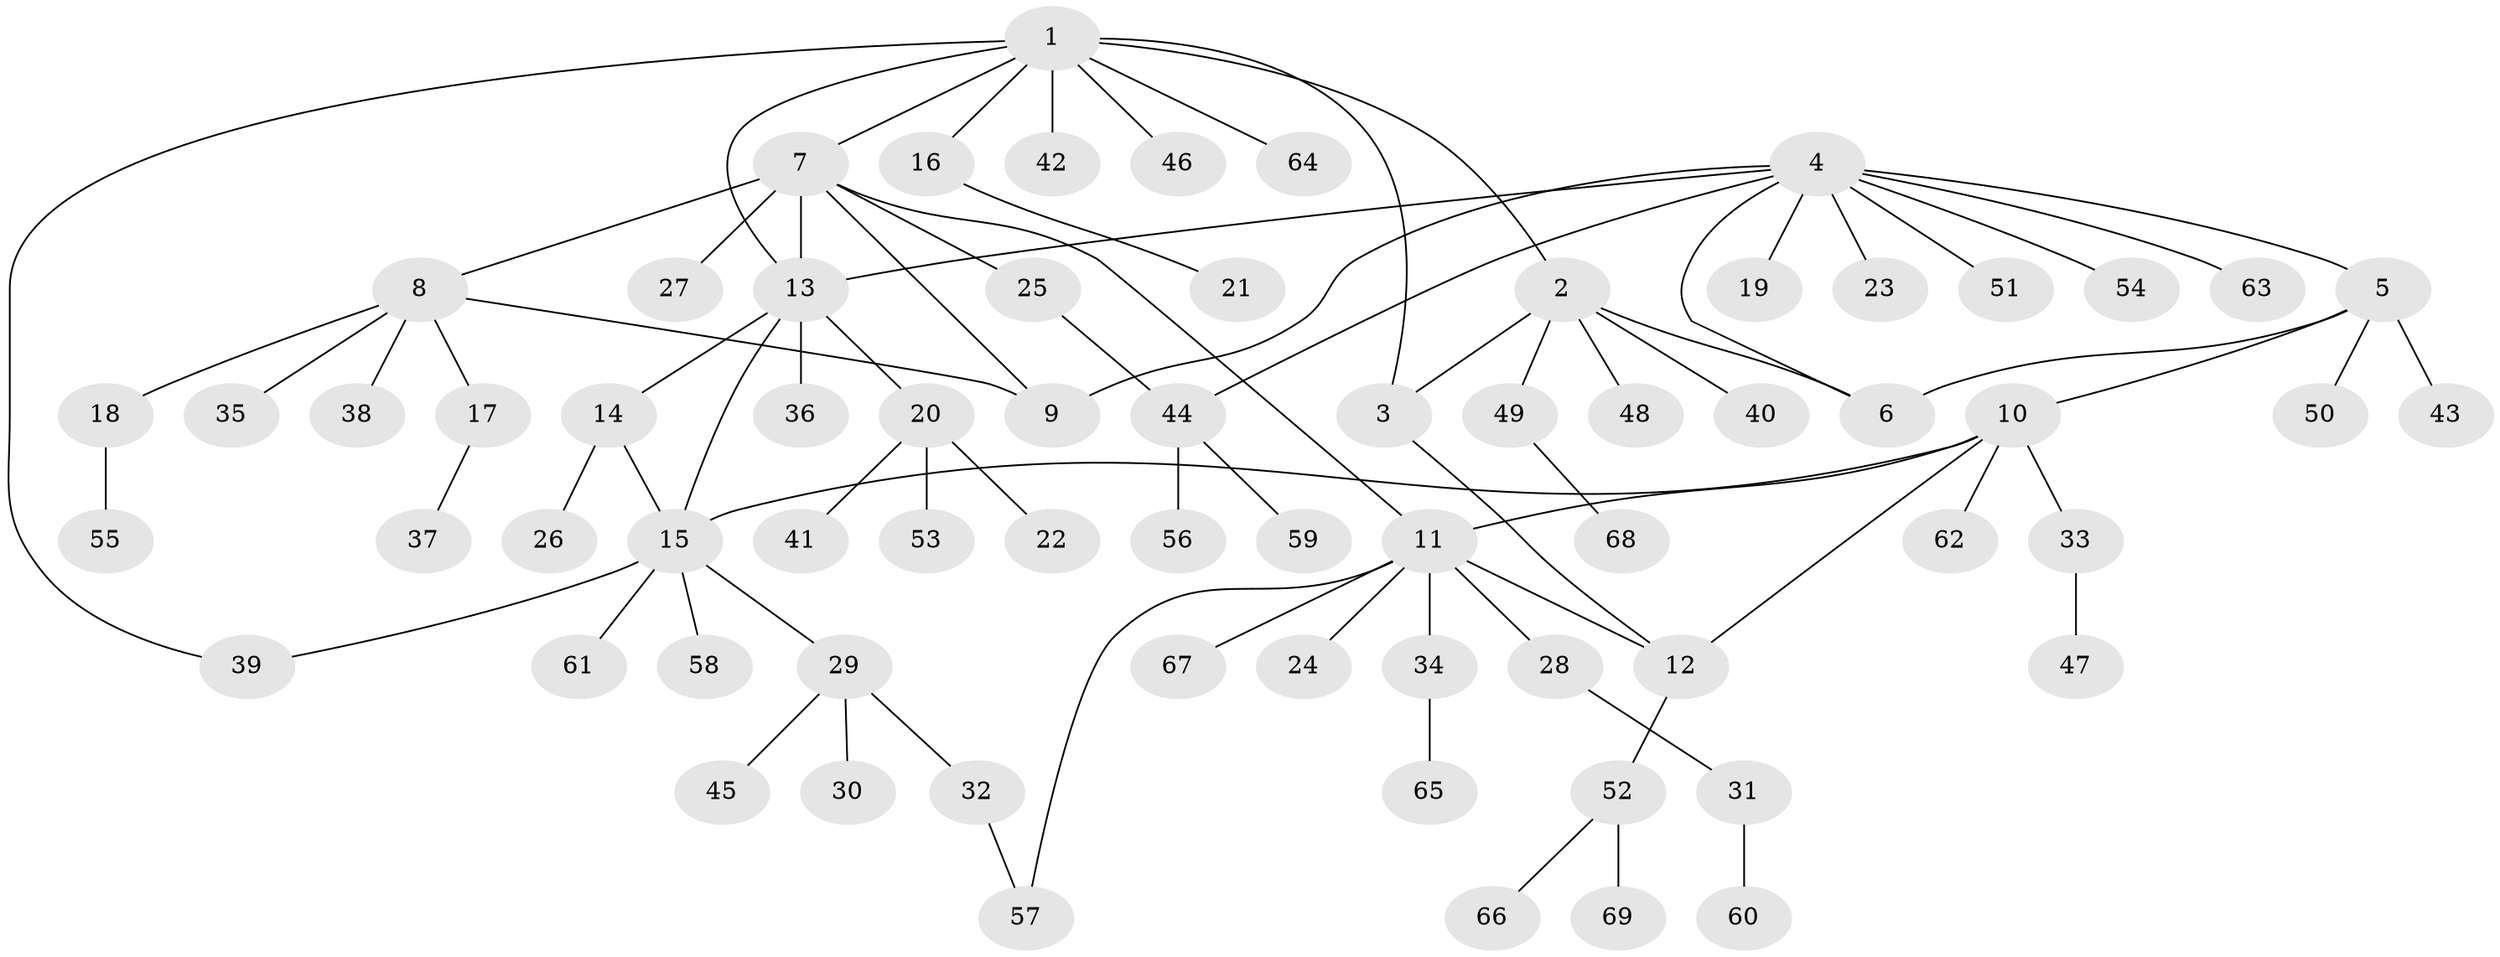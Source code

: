 // Generated by graph-tools (version 1.1) at 2025/26/03/09/25 03:26:35]
// undirected, 69 vertices, 82 edges
graph export_dot {
graph [start="1"]
  node [color=gray90,style=filled];
  1;
  2;
  3;
  4;
  5;
  6;
  7;
  8;
  9;
  10;
  11;
  12;
  13;
  14;
  15;
  16;
  17;
  18;
  19;
  20;
  21;
  22;
  23;
  24;
  25;
  26;
  27;
  28;
  29;
  30;
  31;
  32;
  33;
  34;
  35;
  36;
  37;
  38;
  39;
  40;
  41;
  42;
  43;
  44;
  45;
  46;
  47;
  48;
  49;
  50;
  51;
  52;
  53;
  54;
  55;
  56;
  57;
  58;
  59;
  60;
  61;
  62;
  63;
  64;
  65;
  66;
  67;
  68;
  69;
  1 -- 2;
  1 -- 3;
  1 -- 7;
  1 -- 13;
  1 -- 16;
  1 -- 39;
  1 -- 42;
  1 -- 46;
  1 -- 64;
  2 -- 3;
  2 -- 6;
  2 -- 40;
  2 -- 48;
  2 -- 49;
  3 -- 12;
  4 -- 5;
  4 -- 6;
  4 -- 9;
  4 -- 13;
  4 -- 19;
  4 -- 23;
  4 -- 44;
  4 -- 51;
  4 -- 54;
  4 -- 63;
  5 -- 6;
  5 -- 10;
  5 -- 43;
  5 -- 50;
  7 -- 8;
  7 -- 9;
  7 -- 11;
  7 -- 13;
  7 -- 25;
  7 -- 27;
  8 -- 9;
  8 -- 17;
  8 -- 18;
  8 -- 35;
  8 -- 38;
  10 -- 11;
  10 -- 12;
  10 -- 15;
  10 -- 33;
  10 -- 62;
  11 -- 12;
  11 -- 24;
  11 -- 28;
  11 -- 34;
  11 -- 57;
  11 -- 67;
  12 -- 52;
  13 -- 14;
  13 -- 15;
  13 -- 20;
  13 -- 36;
  14 -- 15;
  14 -- 26;
  15 -- 29;
  15 -- 39;
  15 -- 58;
  15 -- 61;
  16 -- 21;
  17 -- 37;
  18 -- 55;
  20 -- 22;
  20 -- 41;
  20 -- 53;
  25 -- 44;
  28 -- 31;
  29 -- 30;
  29 -- 32;
  29 -- 45;
  31 -- 60;
  32 -- 57;
  33 -- 47;
  34 -- 65;
  44 -- 56;
  44 -- 59;
  49 -- 68;
  52 -- 66;
  52 -- 69;
}
